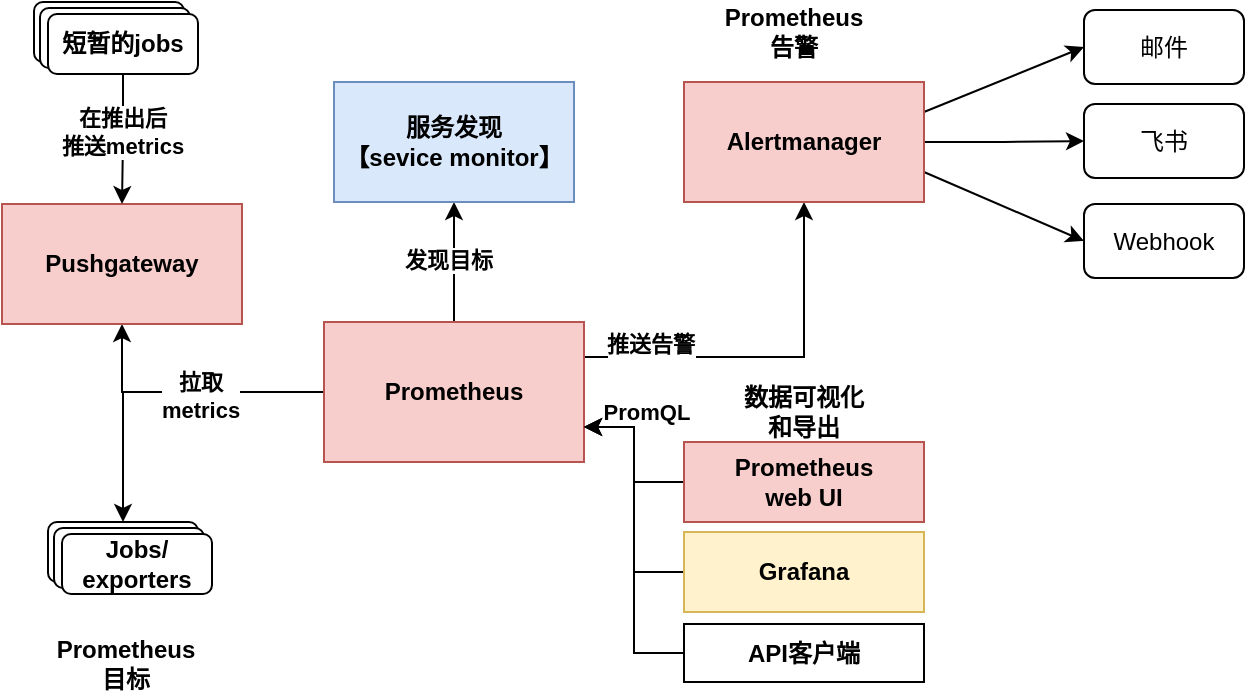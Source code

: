 <mxfile version="22.1.11" type="github">
  <diagram name="第 1 页" id="7eMSPlvP4oVSN_WGFJ_u">
    <mxGraphModel dx="1434" dy="754" grid="1" gridSize="10" guides="1" tooltips="1" connect="1" arrows="1" fold="1" page="1" pageScale="1" pageWidth="827" pageHeight="1169" math="0" shadow="0">
      <root>
        <mxCell id="0" />
        <mxCell id="1" parent="0" />
        <mxCell id="I6KHFlvKt-9jvYjdkDqK-11" style="edgeStyle=orthogonalEdgeStyle;rounded=0;orthogonalLoop=1;jettySize=auto;html=1;entryX=0.5;entryY=1;entryDx=0;entryDy=0;exitX=1;exitY=0.25;exitDx=0;exitDy=0;" edge="1" parent="1" source="I6KHFlvKt-9jvYjdkDqK-4" target="I6KHFlvKt-9jvYjdkDqK-6">
          <mxGeometry relative="1" as="geometry" />
        </mxCell>
        <mxCell id="I6KHFlvKt-9jvYjdkDqK-12" value="推送告警" style="edgeLabel;html=1;align=center;verticalAlign=middle;resizable=0;points=[];fontStyle=1" vertex="1" connectable="0" parent="I6KHFlvKt-9jvYjdkDqK-11">
          <mxGeometry x="-0.07" y="4" relative="1" as="geometry">
            <mxPoint x="-54" y="-3" as="offset" />
          </mxGeometry>
        </mxCell>
        <mxCell id="I6KHFlvKt-9jvYjdkDqK-18" style="edgeStyle=orthogonalEdgeStyle;rounded=0;orthogonalLoop=1;jettySize=auto;html=1;entryX=0.5;entryY=1;entryDx=0;entryDy=0;" edge="1" parent="1" source="I6KHFlvKt-9jvYjdkDqK-4" target="I6KHFlvKt-9jvYjdkDqK-8">
          <mxGeometry relative="1" as="geometry" />
        </mxCell>
        <mxCell id="I6KHFlvKt-9jvYjdkDqK-43" style="edgeStyle=orthogonalEdgeStyle;rounded=0;orthogonalLoop=1;jettySize=auto;html=1;entryX=0.5;entryY=0;entryDx=0;entryDy=0;" edge="1" parent="1" source="I6KHFlvKt-9jvYjdkDqK-4" target="I6KHFlvKt-9jvYjdkDqK-20">
          <mxGeometry relative="1" as="geometry" />
        </mxCell>
        <mxCell id="I6KHFlvKt-9jvYjdkDqK-44" value="&lt;div&gt;拉取&lt;/div&gt;&lt;div&gt;metrics&lt;br&gt;&lt;/div&gt;" style="edgeLabel;html=1;align=center;verticalAlign=middle;resizable=0;points=[];fontStyle=1" vertex="1" connectable="0" parent="I6KHFlvKt-9jvYjdkDqK-43">
          <mxGeometry x="-0.246" y="2" relative="1" as="geometry">
            <mxPoint as="offset" />
          </mxGeometry>
        </mxCell>
        <mxCell id="I6KHFlvKt-9jvYjdkDqK-46" style="edgeStyle=orthogonalEdgeStyle;rounded=0;orthogonalLoop=1;jettySize=auto;html=1;entryX=0.5;entryY=1;entryDx=0;entryDy=0;" edge="1" parent="1" source="I6KHFlvKt-9jvYjdkDqK-4" target="I6KHFlvKt-9jvYjdkDqK-5">
          <mxGeometry relative="1" as="geometry" />
        </mxCell>
        <mxCell id="I6KHFlvKt-9jvYjdkDqK-47" value="发现目标" style="edgeLabel;html=1;align=center;verticalAlign=middle;resizable=0;points=[];fontStyle=1" vertex="1" connectable="0" parent="I6KHFlvKt-9jvYjdkDqK-46">
          <mxGeometry x="0.033" y="3" relative="1" as="geometry">
            <mxPoint as="offset" />
          </mxGeometry>
        </mxCell>
        <mxCell id="I6KHFlvKt-9jvYjdkDqK-4" value="Prometheus" style="rounded=0;whiteSpace=wrap;html=1;fillColor=#f8cecc;strokeColor=#b85450;fontStyle=1" vertex="1" parent="1">
          <mxGeometry x="310" y="320" width="130" height="70" as="geometry" />
        </mxCell>
        <mxCell id="I6KHFlvKt-9jvYjdkDqK-5" value="&lt;div&gt;服务发现&lt;/div&gt;&lt;div&gt;【sevice monitor】&lt;br&gt;&lt;/div&gt;" style="rounded=0;whiteSpace=wrap;html=1;fillColor=#dae8fc;strokeColor=#6c8ebf;fontStyle=1" vertex="1" parent="1">
          <mxGeometry x="315" y="200" width="120" height="60" as="geometry" />
        </mxCell>
        <mxCell id="I6KHFlvKt-9jvYjdkDqK-38" style="rounded=0;orthogonalLoop=1;jettySize=auto;html=1;exitX=1;exitY=0.75;exitDx=0;exitDy=0;entryX=0;entryY=0.5;entryDx=0;entryDy=0;" edge="1" parent="1" source="I6KHFlvKt-9jvYjdkDqK-6" target="I6KHFlvKt-9jvYjdkDqK-36">
          <mxGeometry relative="1" as="geometry" />
        </mxCell>
        <mxCell id="I6KHFlvKt-9jvYjdkDqK-39" style="edgeStyle=orthogonalEdgeStyle;rounded=0;orthogonalLoop=1;jettySize=auto;html=1;" edge="1" parent="1" source="I6KHFlvKt-9jvYjdkDqK-6" target="I6KHFlvKt-9jvYjdkDqK-35">
          <mxGeometry relative="1" as="geometry" />
        </mxCell>
        <mxCell id="I6KHFlvKt-9jvYjdkDqK-40" style="orthogonalLoop=1;jettySize=auto;html=1;exitX=1;exitY=0.25;exitDx=0;exitDy=0;entryX=0;entryY=0.5;entryDx=0;entryDy=0;rounded=0;" edge="1" parent="1" source="I6KHFlvKt-9jvYjdkDqK-6" target="I6KHFlvKt-9jvYjdkDqK-34">
          <mxGeometry relative="1" as="geometry" />
        </mxCell>
        <mxCell id="I6KHFlvKt-9jvYjdkDqK-6" value="Alertmanager" style="rounded=0;whiteSpace=wrap;html=1;fillColor=#f8cecc;strokeColor=#b85450;fontStyle=1" vertex="1" parent="1">
          <mxGeometry x="490" y="200" width="120" height="60" as="geometry" />
        </mxCell>
        <mxCell id="I6KHFlvKt-9jvYjdkDqK-8" value="Pushgateway" style="rounded=0;whiteSpace=wrap;html=1;fillColor=#f8cecc;strokeColor=#b85450;fontStyle=1" vertex="1" parent="1">
          <mxGeometry x="149" y="261" width="120" height="60" as="geometry" />
        </mxCell>
        <mxCell id="I6KHFlvKt-9jvYjdkDqK-10" value="&lt;div&gt;Prometheus&lt;/div&gt;&lt;div&gt;目标&lt;br&gt;&lt;/div&gt;" style="text;html=1;strokeColor=none;fillColor=none;align=center;verticalAlign=middle;whiteSpace=wrap;rounded=0;fontStyle=1" vertex="1" parent="1">
          <mxGeometry x="181" y="476" width="60" height="30" as="geometry" />
        </mxCell>
        <mxCell id="I6KHFlvKt-9jvYjdkDqK-14" value="数据可视化和导出" style="text;html=1;strokeColor=none;fillColor=none;align=center;verticalAlign=middle;whiteSpace=wrap;rounded=0;fontStyle=1" vertex="1" parent="1">
          <mxGeometry x="515" y="350" width="70" height="30" as="geometry" />
        </mxCell>
        <mxCell id="I6KHFlvKt-9jvYjdkDqK-28" style="edgeStyle=orthogonalEdgeStyle;rounded=0;orthogonalLoop=1;jettySize=auto;html=1;entryX=1;entryY=0.75;entryDx=0;entryDy=0;" edge="1" parent="1" source="I6KHFlvKt-9jvYjdkDqK-15" target="I6KHFlvKt-9jvYjdkDqK-4">
          <mxGeometry relative="1" as="geometry" />
        </mxCell>
        <mxCell id="I6KHFlvKt-9jvYjdkDqK-15" value="&lt;div&gt;Prometheus&lt;/div&gt;&lt;div&gt;web UI&lt;br&gt;&lt;/div&gt;" style="rounded=0;whiteSpace=wrap;html=1;fillColor=#f8cecc;strokeColor=#b85450;fontStyle=1" vertex="1" parent="1">
          <mxGeometry x="490" y="380" width="120" height="40" as="geometry" />
        </mxCell>
        <mxCell id="I6KHFlvKt-9jvYjdkDqK-29" style="edgeStyle=orthogonalEdgeStyle;rounded=0;orthogonalLoop=1;jettySize=auto;html=1;entryX=1;entryY=0.75;entryDx=0;entryDy=0;" edge="1" parent="1" source="I6KHFlvKt-9jvYjdkDqK-16" target="I6KHFlvKt-9jvYjdkDqK-4">
          <mxGeometry relative="1" as="geometry" />
        </mxCell>
        <mxCell id="I6KHFlvKt-9jvYjdkDqK-16" value="Grafana" style="rounded=0;whiteSpace=wrap;html=1;fillColor=#fff2cc;strokeColor=#d6b656;fontStyle=1" vertex="1" parent="1">
          <mxGeometry x="490" y="425" width="120" height="40" as="geometry" />
        </mxCell>
        <mxCell id="I6KHFlvKt-9jvYjdkDqK-30" style="edgeStyle=orthogonalEdgeStyle;rounded=0;orthogonalLoop=1;jettySize=auto;html=1;entryX=1;entryY=0.75;entryDx=0;entryDy=0;" edge="1" parent="1" source="I6KHFlvKt-9jvYjdkDqK-17" target="I6KHFlvKt-9jvYjdkDqK-4">
          <mxGeometry relative="1" as="geometry" />
        </mxCell>
        <mxCell id="I6KHFlvKt-9jvYjdkDqK-31" value="PromQL" style="edgeLabel;html=1;align=center;verticalAlign=middle;resizable=0;points=[];fontStyle=1" vertex="1" connectable="0" parent="I6KHFlvKt-9jvYjdkDqK-30">
          <mxGeometry x="0.613" y="1" relative="1" as="geometry">
            <mxPoint x="7" y="-14" as="offset" />
          </mxGeometry>
        </mxCell>
        <mxCell id="I6KHFlvKt-9jvYjdkDqK-17" value="API客户端" style="rounded=0;whiteSpace=wrap;html=1;fontStyle=1" vertex="1" parent="1">
          <mxGeometry x="490" y="471" width="120" height="29" as="geometry" />
        </mxCell>
        <mxCell id="I6KHFlvKt-9jvYjdkDqK-23" value="" style="group;fontStyle=1" vertex="1" connectable="0" parent="1">
          <mxGeometry x="172" y="420" width="82" height="36" as="geometry" />
        </mxCell>
        <mxCell id="I6KHFlvKt-9jvYjdkDqK-20" value="" style="rounded=1;whiteSpace=wrap;html=1;movable=1;resizable=1;rotatable=1;deletable=1;editable=1;locked=0;connectable=1;" vertex="1" parent="I6KHFlvKt-9jvYjdkDqK-23">
          <mxGeometry width="75" height="30" as="geometry" />
        </mxCell>
        <mxCell id="I6KHFlvKt-9jvYjdkDqK-21" value="" style="rounded=1;whiteSpace=wrap;html=1;movable=1;resizable=1;rotatable=1;deletable=1;editable=1;locked=0;connectable=1;" vertex="1" parent="I6KHFlvKt-9jvYjdkDqK-23">
          <mxGeometry x="3" y="3" width="75" height="30" as="geometry" />
        </mxCell>
        <mxCell id="I6KHFlvKt-9jvYjdkDqK-22" value="&lt;div&gt;&lt;b&gt;Jobs/&lt;/b&gt;&lt;/div&gt;&lt;div&gt;&lt;b&gt;exporters&lt;br&gt;&lt;/b&gt;&lt;/div&gt;" style="rounded=1;whiteSpace=wrap;html=1;movable=1;resizable=1;rotatable=1;deletable=1;editable=1;locked=0;connectable=1;" vertex="1" parent="I6KHFlvKt-9jvYjdkDqK-23">
          <mxGeometry x="7" y="6" width="75" height="30" as="geometry" />
        </mxCell>
        <mxCell id="I6KHFlvKt-9jvYjdkDqK-24" value="" style="group" vertex="1" connectable="0" parent="1">
          <mxGeometry x="165" y="160" width="82" height="36" as="geometry" />
        </mxCell>
        <mxCell id="I6KHFlvKt-9jvYjdkDqK-25" value="" style="rounded=1;whiteSpace=wrap;html=1;movable=1;resizable=1;rotatable=1;deletable=1;editable=1;locked=0;connectable=1;" vertex="1" parent="I6KHFlvKt-9jvYjdkDqK-24">
          <mxGeometry width="75" height="30" as="geometry" />
        </mxCell>
        <mxCell id="I6KHFlvKt-9jvYjdkDqK-26" value="" style="rounded=1;whiteSpace=wrap;html=1;movable=1;resizable=1;rotatable=1;deletable=1;editable=1;locked=0;connectable=1;" vertex="1" parent="I6KHFlvKt-9jvYjdkDqK-24">
          <mxGeometry x="3" y="3" width="75" height="30" as="geometry" />
        </mxCell>
        <mxCell id="I6KHFlvKt-9jvYjdkDqK-27" value="短暂的jobs" style="rounded=1;whiteSpace=wrap;html=1;movable=1;resizable=1;rotatable=1;deletable=1;editable=1;locked=0;connectable=1;fontStyle=1" vertex="1" parent="I6KHFlvKt-9jvYjdkDqK-24">
          <mxGeometry x="7" y="6" width="75" height="30" as="geometry" />
        </mxCell>
        <mxCell id="I6KHFlvKt-9jvYjdkDqK-33" value="&lt;div&gt;Prometheus&lt;/div&gt;&lt;div&gt;告警&lt;br&gt;&lt;/div&gt;" style="text;html=1;strokeColor=none;fillColor=none;align=center;verticalAlign=middle;whiteSpace=wrap;rounded=0;fontStyle=1" vertex="1" parent="1">
          <mxGeometry x="510" y="160" width="70" height="30" as="geometry" />
        </mxCell>
        <mxCell id="I6KHFlvKt-9jvYjdkDqK-34" value="邮件" style="rounded=1;whiteSpace=wrap;html=1;" vertex="1" parent="1">
          <mxGeometry x="690" y="164" width="80" height="37" as="geometry" />
        </mxCell>
        <mxCell id="I6KHFlvKt-9jvYjdkDqK-35" value="飞书" style="rounded=1;whiteSpace=wrap;html=1;" vertex="1" parent="1">
          <mxGeometry x="690" y="211" width="80" height="37" as="geometry" />
        </mxCell>
        <mxCell id="I6KHFlvKt-9jvYjdkDqK-36" value="Webhook" style="rounded=1;whiteSpace=wrap;html=1;" vertex="1" parent="1">
          <mxGeometry x="690" y="261" width="80" height="37" as="geometry" />
        </mxCell>
        <mxCell id="I6KHFlvKt-9jvYjdkDqK-41" style="edgeStyle=orthogonalEdgeStyle;rounded=0;orthogonalLoop=1;jettySize=auto;html=1;" edge="1" parent="1" source="I6KHFlvKt-9jvYjdkDqK-27" target="I6KHFlvKt-9jvYjdkDqK-8">
          <mxGeometry relative="1" as="geometry" />
        </mxCell>
        <mxCell id="I6KHFlvKt-9jvYjdkDqK-45" value="&lt;div&gt;在推出后&lt;/div&gt;&lt;div&gt;推送metrics&lt;/div&gt;" style="edgeLabel;html=1;align=center;verticalAlign=middle;resizable=0;points=[];fontStyle=1" vertex="1" connectable="0" parent="I6KHFlvKt-9jvYjdkDqK-41">
          <mxGeometry x="-0.111" y="-1" relative="1" as="geometry">
            <mxPoint as="offset" />
          </mxGeometry>
        </mxCell>
      </root>
    </mxGraphModel>
  </diagram>
</mxfile>
